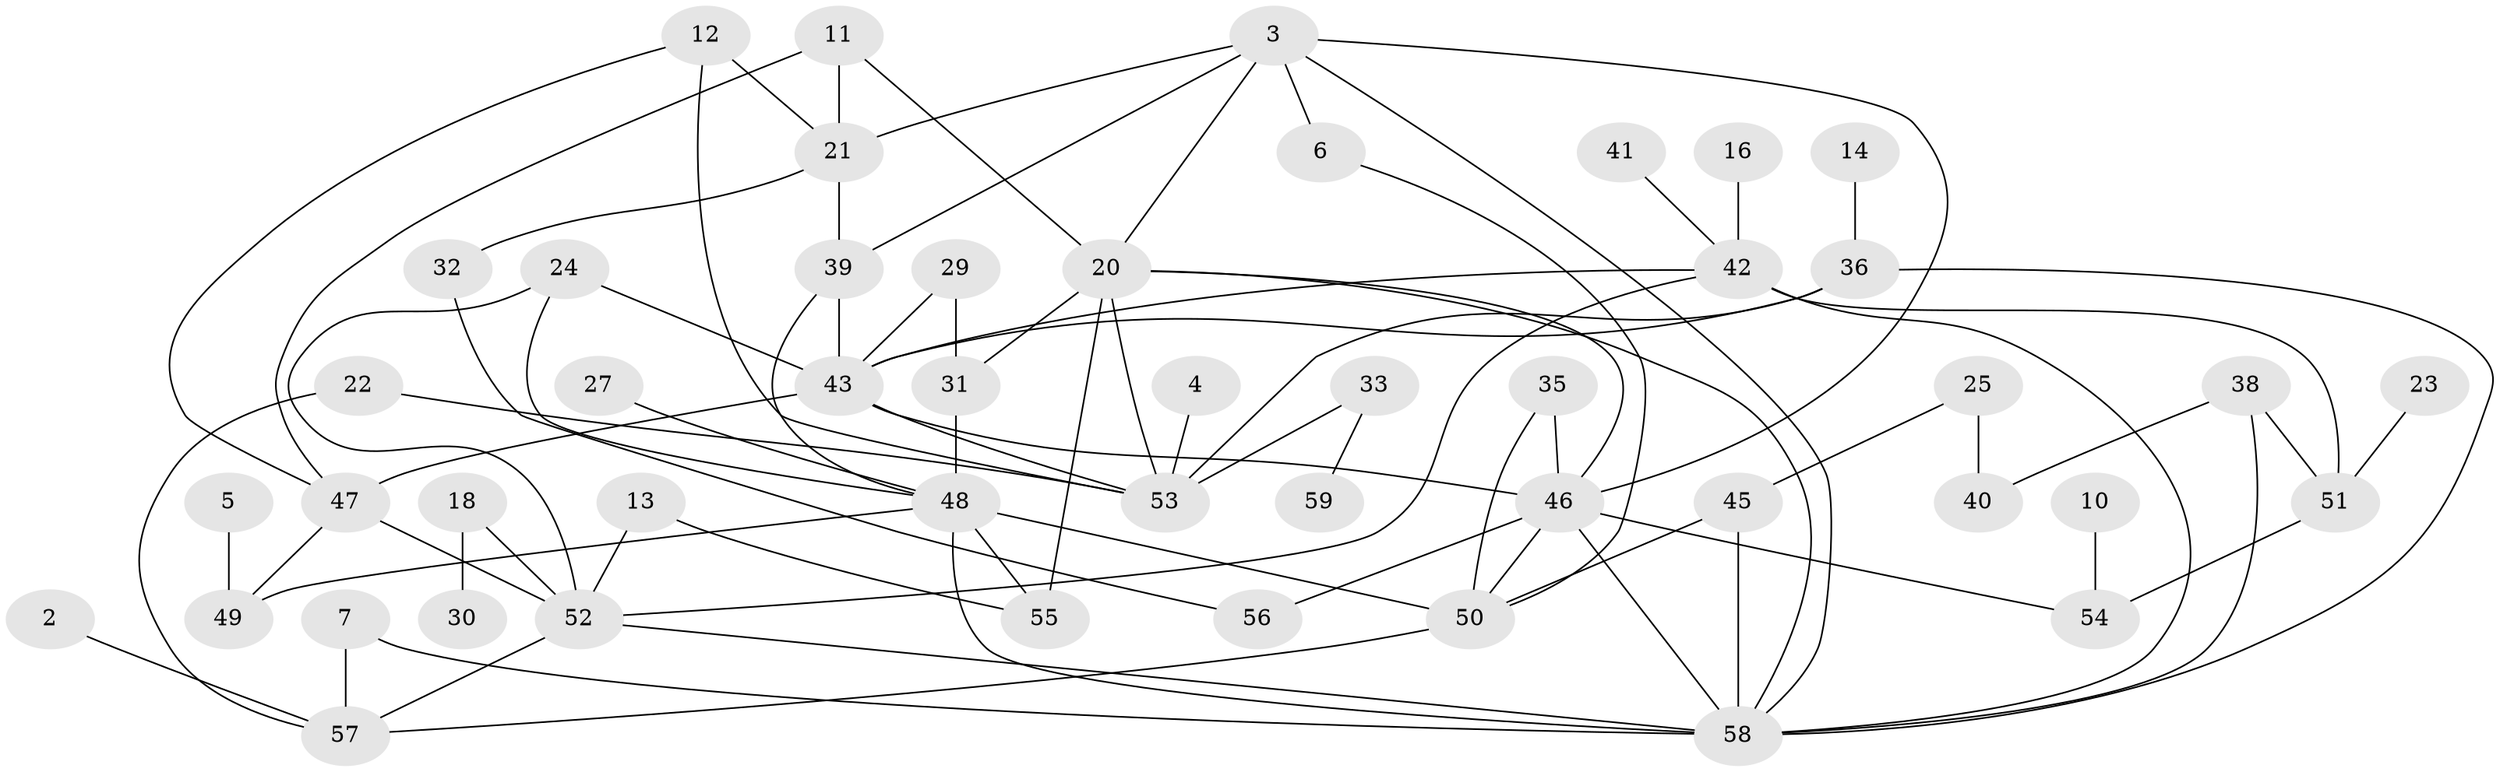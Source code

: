 // original degree distribution, {2: 0.2033898305084746, 5: 0.1271186440677966, 9: 0.00847457627118644, 4: 0.11016949152542373, 3: 0.23728813559322035, 0: 0.09322033898305085, 1: 0.211864406779661, 7: 0.00847457627118644}
// Generated by graph-tools (version 1.1) at 2025/25/03/09/25 03:25:21]
// undirected, 48 vertices, 81 edges
graph export_dot {
graph [start="1"]
  node [color=gray90,style=filled];
  2;
  3;
  4;
  5;
  6;
  7;
  10;
  11;
  12;
  13;
  14;
  16;
  18;
  20;
  21;
  22;
  23;
  24;
  25;
  27;
  29;
  30;
  31;
  32;
  33;
  35;
  36;
  38;
  39;
  40;
  41;
  42;
  43;
  45;
  46;
  47;
  48;
  49;
  50;
  51;
  52;
  53;
  54;
  55;
  56;
  57;
  58;
  59;
  2 -- 57 [weight=1.0];
  3 -- 6 [weight=1.0];
  3 -- 20 [weight=1.0];
  3 -- 21 [weight=1.0];
  3 -- 39 [weight=1.0];
  3 -- 46 [weight=1.0];
  3 -- 58 [weight=1.0];
  4 -- 53 [weight=1.0];
  5 -- 49 [weight=1.0];
  6 -- 50 [weight=1.0];
  7 -- 57 [weight=1.0];
  7 -- 58 [weight=1.0];
  10 -- 54 [weight=1.0];
  11 -- 20 [weight=1.0];
  11 -- 21 [weight=1.0];
  11 -- 47 [weight=1.0];
  12 -- 21 [weight=2.0];
  12 -- 47 [weight=1.0];
  12 -- 53 [weight=1.0];
  13 -- 52 [weight=1.0];
  13 -- 55 [weight=1.0];
  14 -- 36 [weight=1.0];
  16 -- 42 [weight=1.0];
  18 -- 30 [weight=1.0];
  18 -- 52 [weight=1.0];
  20 -- 31 [weight=1.0];
  20 -- 46 [weight=1.0];
  20 -- 53 [weight=1.0];
  20 -- 55 [weight=1.0];
  20 -- 58 [weight=1.0];
  21 -- 32 [weight=1.0];
  21 -- 39 [weight=1.0];
  22 -- 53 [weight=1.0];
  22 -- 57 [weight=2.0];
  23 -- 51 [weight=1.0];
  24 -- 43 [weight=1.0];
  24 -- 48 [weight=1.0];
  24 -- 52 [weight=1.0];
  25 -- 40 [weight=1.0];
  25 -- 45 [weight=1.0];
  27 -- 48 [weight=1.0];
  29 -- 31 [weight=1.0];
  29 -- 43 [weight=1.0];
  31 -- 48 [weight=2.0];
  32 -- 56 [weight=1.0];
  33 -- 53 [weight=2.0];
  33 -- 59 [weight=1.0];
  35 -- 46 [weight=1.0];
  35 -- 50 [weight=1.0];
  36 -- 43 [weight=1.0];
  36 -- 53 [weight=1.0];
  36 -- 58 [weight=1.0];
  38 -- 40 [weight=1.0];
  38 -- 51 [weight=1.0];
  38 -- 58 [weight=1.0];
  39 -- 43 [weight=1.0];
  39 -- 48 [weight=1.0];
  41 -- 42 [weight=1.0];
  42 -- 43 [weight=1.0];
  42 -- 51 [weight=1.0];
  42 -- 52 [weight=1.0];
  42 -- 58 [weight=1.0];
  43 -- 46 [weight=1.0];
  43 -- 47 [weight=1.0];
  43 -- 53 [weight=1.0];
  45 -- 50 [weight=1.0];
  45 -- 58 [weight=2.0];
  46 -- 50 [weight=1.0];
  46 -- 54 [weight=1.0];
  46 -- 56 [weight=1.0];
  46 -- 58 [weight=1.0];
  47 -- 49 [weight=1.0];
  47 -- 52 [weight=2.0];
  48 -- 49 [weight=1.0];
  48 -- 50 [weight=2.0];
  48 -- 55 [weight=1.0];
  48 -- 58 [weight=1.0];
  50 -- 57 [weight=1.0];
  51 -- 54 [weight=1.0];
  52 -- 57 [weight=2.0];
  52 -- 58 [weight=1.0];
}
